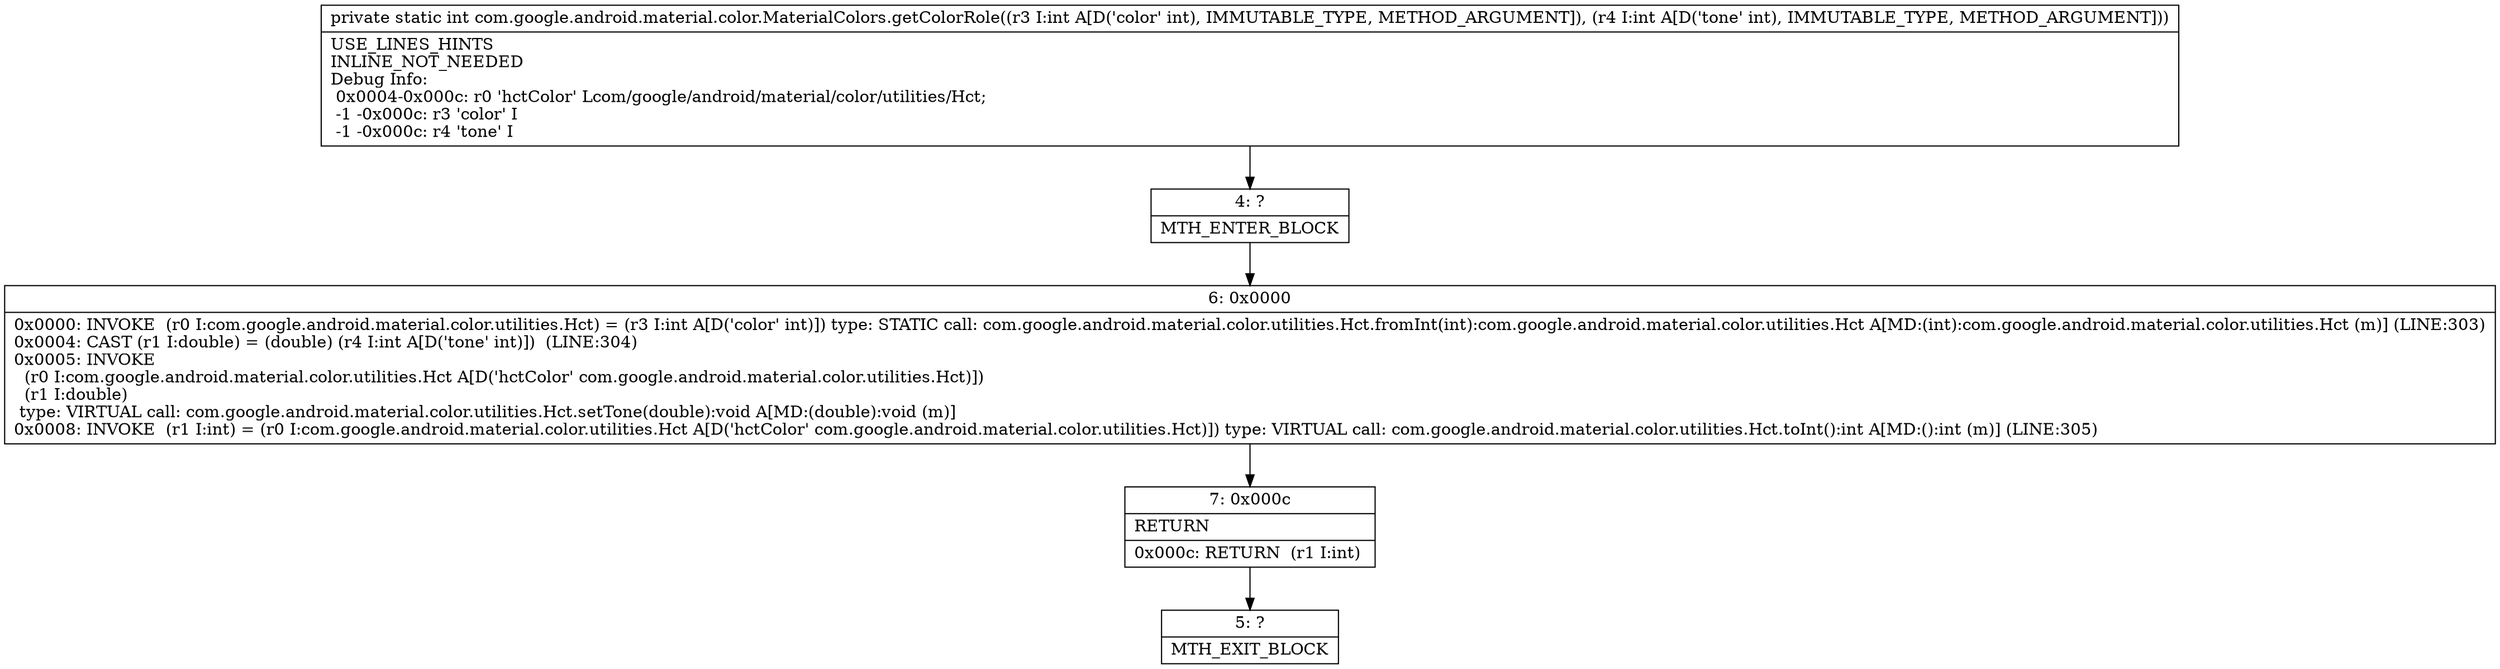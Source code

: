 digraph "CFG forcom.google.android.material.color.MaterialColors.getColorRole(II)I" {
Node_4 [shape=record,label="{4\:\ ?|MTH_ENTER_BLOCK\l}"];
Node_6 [shape=record,label="{6\:\ 0x0000|0x0000: INVOKE  (r0 I:com.google.android.material.color.utilities.Hct) = (r3 I:int A[D('color' int)]) type: STATIC call: com.google.android.material.color.utilities.Hct.fromInt(int):com.google.android.material.color.utilities.Hct A[MD:(int):com.google.android.material.color.utilities.Hct (m)] (LINE:303)\l0x0004: CAST (r1 I:double) = (double) (r4 I:int A[D('tone' int)])  (LINE:304)\l0x0005: INVOKE  \l  (r0 I:com.google.android.material.color.utilities.Hct A[D('hctColor' com.google.android.material.color.utilities.Hct)])\l  (r1 I:double)\l type: VIRTUAL call: com.google.android.material.color.utilities.Hct.setTone(double):void A[MD:(double):void (m)]\l0x0008: INVOKE  (r1 I:int) = (r0 I:com.google.android.material.color.utilities.Hct A[D('hctColor' com.google.android.material.color.utilities.Hct)]) type: VIRTUAL call: com.google.android.material.color.utilities.Hct.toInt():int A[MD:():int (m)] (LINE:305)\l}"];
Node_7 [shape=record,label="{7\:\ 0x000c|RETURN\l|0x000c: RETURN  (r1 I:int) \l}"];
Node_5 [shape=record,label="{5\:\ ?|MTH_EXIT_BLOCK\l}"];
MethodNode[shape=record,label="{private static int com.google.android.material.color.MaterialColors.getColorRole((r3 I:int A[D('color' int), IMMUTABLE_TYPE, METHOD_ARGUMENT]), (r4 I:int A[D('tone' int), IMMUTABLE_TYPE, METHOD_ARGUMENT]))  | USE_LINES_HINTS\lINLINE_NOT_NEEDED\lDebug Info:\l  0x0004\-0x000c: r0 'hctColor' Lcom\/google\/android\/material\/color\/utilities\/Hct;\l  \-1 \-0x000c: r3 'color' I\l  \-1 \-0x000c: r4 'tone' I\l}"];
MethodNode -> Node_4;Node_4 -> Node_6;
Node_6 -> Node_7;
Node_7 -> Node_5;
}

